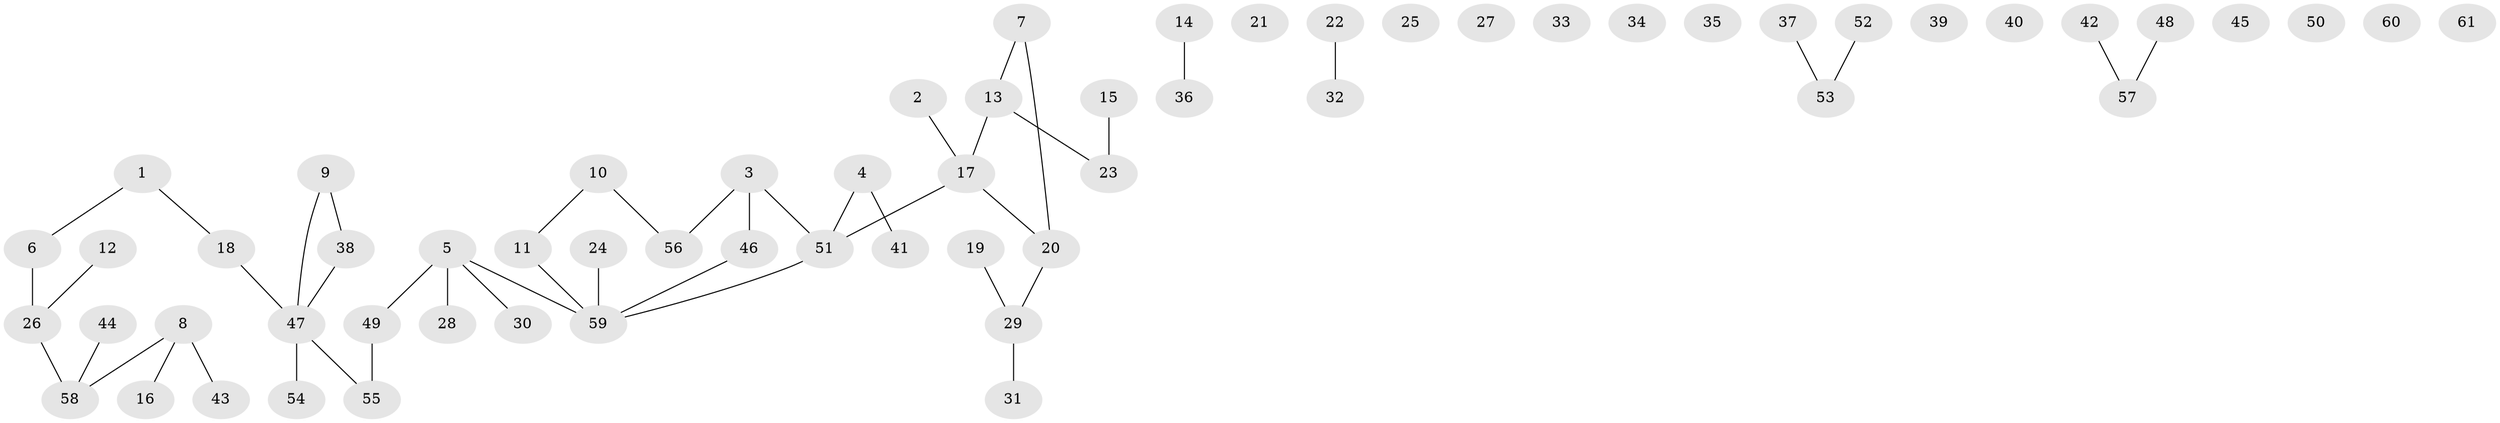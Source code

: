 // Generated by graph-tools (version 1.1) at 2025/00/03/09/25 03:00:54]
// undirected, 61 vertices, 48 edges
graph export_dot {
graph [start="1"]
  node [color=gray90,style=filled];
  1;
  2;
  3;
  4;
  5;
  6;
  7;
  8;
  9;
  10;
  11;
  12;
  13;
  14;
  15;
  16;
  17;
  18;
  19;
  20;
  21;
  22;
  23;
  24;
  25;
  26;
  27;
  28;
  29;
  30;
  31;
  32;
  33;
  34;
  35;
  36;
  37;
  38;
  39;
  40;
  41;
  42;
  43;
  44;
  45;
  46;
  47;
  48;
  49;
  50;
  51;
  52;
  53;
  54;
  55;
  56;
  57;
  58;
  59;
  60;
  61;
  1 -- 6;
  1 -- 18;
  2 -- 17;
  3 -- 46;
  3 -- 51;
  3 -- 56;
  4 -- 41;
  4 -- 51;
  5 -- 28;
  5 -- 30;
  5 -- 49;
  5 -- 59;
  6 -- 26;
  7 -- 13;
  7 -- 20;
  8 -- 16;
  8 -- 43;
  8 -- 58;
  9 -- 38;
  9 -- 47;
  10 -- 11;
  10 -- 56;
  11 -- 59;
  12 -- 26;
  13 -- 17;
  13 -- 23;
  14 -- 36;
  15 -- 23;
  17 -- 20;
  17 -- 51;
  18 -- 47;
  19 -- 29;
  20 -- 29;
  22 -- 32;
  24 -- 59;
  26 -- 58;
  29 -- 31;
  37 -- 53;
  38 -- 47;
  42 -- 57;
  44 -- 58;
  46 -- 59;
  47 -- 54;
  47 -- 55;
  48 -- 57;
  49 -- 55;
  51 -- 59;
  52 -- 53;
}
